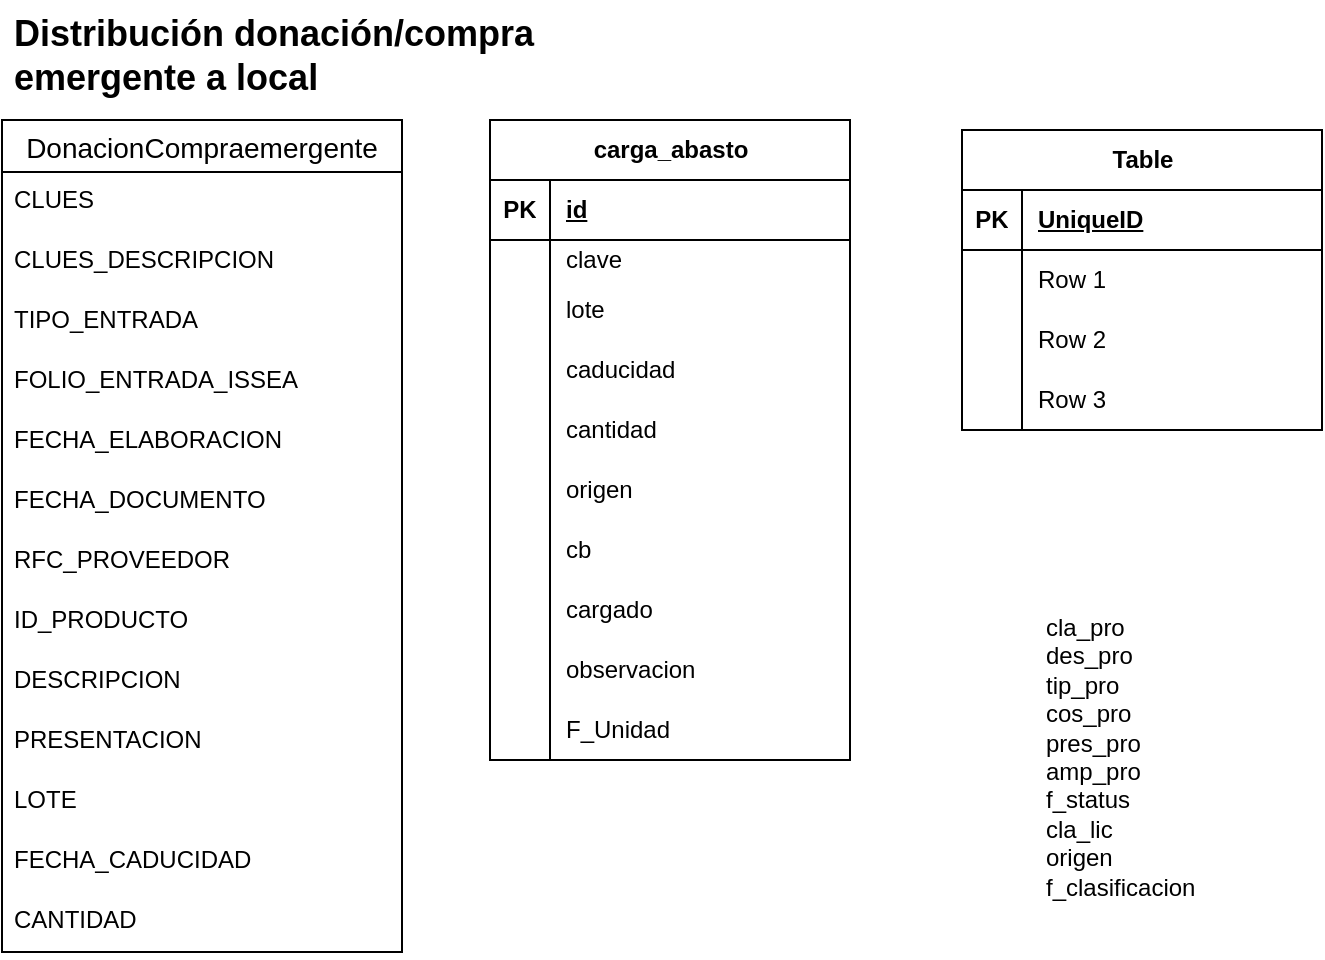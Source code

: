 <mxfile version="24.7.6">
  <diagram name="Página-1" id="EcfgQG6iKw9k4XIGhw0f">
    <mxGraphModel dx="1875" dy="1692" grid="1" gridSize="10" guides="1" tooltips="1" connect="1" arrows="1" fold="1" page="1" pageScale="1" pageWidth="827" pageHeight="1169" math="0" shadow="0">
      <root>
        <mxCell id="0" />
        <mxCell id="1" parent="0" />
        <mxCell id="ajIKfF0riaDEcR5l0MzP-1" value="carga_abasto" style="shape=table;startSize=30;container=1;collapsible=1;childLayout=tableLayout;fixedRows=1;rowLines=0;fontStyle=1;align=center;resizeLast=1;html=1;" parent="1" vertex="1">
          <mxGeometry x="234" y="30" width="180" height="320" as="geometry" />
        </mxCell>
        <mxCell id="ajIKfF0riaDEcR5l0MzP-2" value="" style="shape=tableRow;horizontal=0;startSize=0;swimlaneHead=0;swimlaneBody=0;fillColor=none;collapsible=0;dropTarget=0;points=[[0,0.5],[1,0.5]];portConstraint=eastwest;top=0;left=0;right=0;bottom=1;" parent="ajIKfF0riaDEcR5l0MzP-1" vertex="1">
          <mxGeometry y="30" width="180" height="30" as="geometry" />
        </mxCell>
        <mxCell id="ajIKfF0riaDEcR5l0MzP-3" value="PK" style="shape=partialRectangle;connectable=0;fillColor=none;top=0;left=0;bottom=0;right=0;fontStyle=1;overflow=hidden;whiteSpace=wrap;html=1;" parent="ajIKfF0riaDEcR5l0MzP-2" vertex="1">
          <mxGeometry width="30" height="30" as="geometry">
            <mxRectangle width="30" height="30" as="alternateBounds" />
          </mxGeometry>
        </mxCell>
        <mxCell id="ajIKfF0riaDEcR5l0MzP-4" value="id" style="shape=partialRectangle;connectable=0;fillColor=none;top=0;left=0;bottom=0;right=0;align=left;spacingLeft=6;fontStyle=5;overflow=hidden;whiteSpace=wrap;html=1;" parent="ajIKfF0riaDEcR5l0MzP-2" vertex="1">
          <mxGeometry x="30" width="150" height="30" as="geometry">
            <mxRectangle width="150" height="30" as="alternateBounds" />
          </mxGeometry>
        </mxCell>
        <mxCell id="ajIKfF0riaDEcR5l0MzP-5" value="" style="shape=tableRow;horizontal=0;startSize=0;swimlaneHead=0;swimlaneBody=0;fillColor=none;collapsible=0;dropTarget=0;points=[[0,0.5],[1,0.5]];portConstraint=eastwest;top=0;left=0;right=0;bottom=0;" parent="ajIKfF0riaDEcR5l0MzP-1" vertex="1">
          <mxGeometry y="60" width="180" height="20" as="geometry" />
        </mxCell>
        <mxCell id="ajIKfF0riaDEcR5l0MzP-6" value="" style="shape=partialRectangle;connectable=0;fillColor=none;top=0;left=0;bottom=0;right=0;editable=1;overflow=hidden;whiteSpace=wrap;html=1;" parent="ajIKfF0riaDEcR5l0MzP-5" vertex="1">
          <mxGeometry width="30" height="20" as="geometry">
            <mxRectangle width="30" height="20" as="alternateBounds" />
          </mxGeometry>
        </mxCell>
        <mxCell id="ajIKfF0riaDEcR5l0MzP-7" value="clave" style="shape=partialRectangle;connectable=0;fillColor=none;top=0;left=0;bottom=0;right=0;align=left;spacingLeft=6;overflow=hidden;whiteSpace=wrap;html=1;" parent="ajIKfF0riaDEcR5l0MzP-5" vertex="1">
          <mxGeometry x="30" width="150" height="20" as="geometry">
            <mxRectangle width="150" height="20" as="alternateBounds" />
          </mxGeometry>
        </mxCell>
        <mxCell id="ajIKfF0riaDEcR5l0MzP-8" value="" style="shape=tableRow;horizontal=0;startSize=0;swimlaneHead=0;swimlaneBody=0;fillColor=none;collapsible=0;dropTarget=0;points=[[0,0.5],[1,0.5]];portConstraint=eastwest;top=0;left=0;right=0;bottom=0;" parent="ajIKfF0riaDEcR5l0MzP-1" vertex="1">
          <mxGeometry y="80" width="180" height="30" as="geometry" />
        </mxCell>
        <mxCell id="ajIKfF0riaDEcR5l0MzP-9" value="" style="shape=partialRectangle;connectable=0;fillColor=none;top=0;left=0;bottom=0;right=0;editable=1;overflow=hidden;whiteSpace=wrap;html=1;" parent="ajIKfF0riaDEcR5l0MzP-8" vertex="1">
          <mxGeometry width="30" height="30" as="geometry">
            <mxRectangle width="30" height="30" as="alternateBounds" />
          </mxGeometry>
        </mxCell>
        <mxCell id="ajIKfF0riaDEcR5l0MzP-10" value="lote" style="shape=partialRectangle;connectable=0;fillColor=none;top=0;left=0;bottom=0;right=0;align=left;spacingLeft=6;overflow=hidden;whiteSpace=wrap;html=1;" parent="ajIKfF0riaDEcR5l0MzP-8" vertex="1">
          <mxGeometry x="30" width="150" height="30" as="geometry">
            <mxRectangle width="150" height="30" as="alternateBounds" />
          </mxGeometry>
        </mxCell>
        <mxCell id="ajIKfF0riaDEcR5l0MzP-11" value="" style="shape=tableRow;horizontal=0;startSize=0;swimlaneHead=0;swimlaneBody=0;fillColor=none;collapsible=0;dropTarget=0;points=[[0,0.5],[1,0.5]];portConstraint=eastwest;top=0;left=0;right=0;bottom=0;" parent="ajIKfF0riaDEcR5l0MzP-1" vertex="1">
          <mxGeometry y="110" width="180" height="30" as="geometry" />
        </mxCell>
        <mxCell id="ajIKfF0riaDEcR5l0MzP-12" value="" style="shape=partialRectangle;connectable=0;fillColor=none;top=0;left=0;bottom=0;right=0;editable=1;overflow=hidden;whiteSpace=wrap;html=1;" parent="ajIKfF0riaDEcR5l0MzP-11" vertex="1">
          <mxGeometry width="30" height="30" as="geometry">
            <mxRectangle width="30" height="30" as="alternateBounds" />
          </mxGeometry>
        </mxCell>
        <mxCell id="ajIKfF0riaDEcR5l0MzP-13" value="caducidad" style="shape=partialRectangle;connectable=0;fillColor=none;top=0;left=0;bottom=0;right=0;align=left;spacingLeft=6;overflow=hidden;whiteSpace=wrap;html=1;" parent="ajIKfF0riaDEcR5l0MzP-11" vertex="1">
          <mxGeometry x="30" width="150" height="30" as="geometry">
            <mxRectangle width="150" height="30" as="alternateBounds" />
          </mxGeometry>
        </mxCell>
        <mxCell id="ajIKfF0riaDEcR5l0MzP-63" value="" style="shape=tableRow;horizontal=0;startSize=0;swimlaneHead=0;swimlaneBody=0;fillColor=none;collapsible=0;dropTarget=0;points=[[0,0.5],[1,0.5]];portConstraint=eastwest;top=0;left=0;right=0;bottom=0;" parent="ajIKfF0riaDEcR5l0MzP-1" vertex="1">
          <mxGeometry y="140" width="180" height="30" as="geometry" />
        </mxCell>
        <mxCell id="ajIKfF0riaDEcR5l0MzP-64" value="" style="shape=partialRectangle;connectable=0;fillColor=none;top=0;left=0;bottom=0;right=0;editable=1;overflow=hidden;whiteSpace=wrap;html=1;" parent="ajIKfF0riaDEcR5l0MzP-63" vertex="1">
          <mxGeometry width="30" height="30" as="geometry">
            <mxRectangle width="30" height="30" as="alternateBounds" />
          </mxGeometry>
        </mxCell>
        <mxCell id="ajIKfF0riaDEcR5l0MzP-65" value="cantidad" style="shape=partialRectangle;connectable=0;fillColor=none;top=0;left=0;bottom=0;right=0;align=left;spacingLeft=6;overflow=hidden;whiteSpace=wrap;html=1;" parent="ajIKfF0riaDEcR5l0MzP-63" vertex="1">
          <mxGeometry x="30" width="150" height="30" as="geometry">
            <mxRectangle width="150" height="30" as="alternateBounds" />
          </mxGeometry>
        </mxCell>
        <mxCell id="ajIKfF0riaDEcR5l0MzP-66" value="" style="shape=tableRow;horizontal=0;startSize=0;swimlaneHead=0;swimlaneBody=0;fillColor=none;collapsible=0;dropTarget=0;points=[[0,0.5],[1,0.5]];portConstraint=eastwest;top=0;left=0;right=0;bottom=0;" parent="ajIKfF0riaDEcR5l0MzP-1" vertex="1">
          <mxGeometry y="170" width="180" height="30" as="geometry" />
        </mxCell>
        <mxCell id="ajIKfF0riaDEcR5l0MzP-67" value="" style="shape=partialRectangle;connectable=0;fillColor=none;top=0;left=0;bottom=0;right=0;editable=1;overflow=hidden;whiteSpace=wrap;html=1;" parent="ajIKfF0riaDEcR5l0MzP-66" vertex="1">
          <mxGeometry width="30" height="30" as="geometry">
            <mxRectangle width="30" height="30" as="alternateBounds" />
          </mxGeometry>
        </mxCell>
        <mxCell id="ajIKfF0riaDEcR5l0MzP-68" value="origen" style="shape=partialRectangle;connectable=0;fillColor=none;top=0;left=0;bottom=0;right=0;align=left;spacingLeft=6;overflow=hidden;whiteSpace=wrap;html=1;" parent="ajIKfF0riaDEcR5l0MzP-66" vertex="1">
          <mxGeometry x="30" width="150" height="30" as="geometry">
            <mxRectangle width="150" height="30" as="alternateBounds" />
          </mxGeometry>
        </mxCell>
        <mxCell id="ajIKfF0riaDEcR5l0MzP-69" value="" style="shape=tableRow;horizontal=0;startSize=0;swimlaneHead=0;swimlaneBody=0;fillColor=none;collapsible=0;dropTarget=0;points=[[0,0.5],[1,0.5]];portConstraint=eastwest;top=0;left=0;right=0;bottom=0;" parent="ajIKfF0riaDEcR5l0MzP-1" vertex="1">
          <mxGeometry y="200" width="180" height="30" as="geometry" />
        </mxCell>
        <mxCell id="ajIKfF0riaDEcR5l0MzP-70" value="" style="shape=partialRectangle;connectable=0;fillColor=none;top=0;left=0;bottom=0;right=0;editable=1;overflow=hidden;whiteSpace=wrap;html=1;" parent="ajIKfF0riaDEcR5l0MzP-69" vertex="1">
          <mxGeometry width="30" height="30" as="geometry">
            <mxRectangle width="30" height="30" as="alternateBounds" />
          </mxGeometry>
        </mxCell>
        <mxCell id="ajIKfF0riaDEcR5l0MzP-71" value="cb" style="shape=partialRectangle;connectable=0;fillColor=none;top=0;left=0;bottom=0;right=0;align=left;spacingLeft=6;overflow=hidden;whiteSpace=wrap;html=1;" parent="ajIKfF0riaDEcR5l0MzP-69" vertex="1">
          <mxGeometry x="30" width="150" height="30" as="geometry">
            <mxRectangle width="150" height="30" as="alternateBounds" />
          </mxGeometry>
        </mxCell>
        <mxCell id="ajIKfF0riaDEcR5l0MzP-72" value="" style="shape=tableRow;horizontal=0;startSize=0;swimlaneHead=0;swimlaneBody=0;fillColor=none;collapsible=0;dropTarget=0;points=[[0,0.5],[1,0.5]];portConstraint=eastwest;top=0;left=0;right=0;bottom=0;" parent="ajIKfF0riaDEcR5l0MzP-1" vertex="1">
          <mxGeometry y="230" width="180" height="30" as="geometry" />
        </mxCell>
        <mxCell id="ajIKfF0riaDEcR5l0MzP-73" value="" style="shape=partialRectangle;connectable=0;fillColor=none;top=0;left=0;bottom=0;right=0;editable=1;overflow=hidden;whiteSpace=wrap;html=1;" parent="ajIKfF0riaDEcR5l0MzP-72" vertex="1">
          <mxGeometry width="30" height="30" as="geometry">
            <mxRectangle width="30" height="30" as="alternateBounds" />
          </mxGeometry>
        </mxCell>
        <mxCell id="ajIKfF0riaDEcR5l0MzP-74" value="cargado" style="shape=partialRectangle;connectable=0;fillColor=none;top=0;left=0;bottom=0;right=0;align=left;spacingLeft=6;overflow=hidden;whiteSpace=wrap;html=1;" parent="ajIKfF0riaDEcR5l0MzP-72" vertex="1">
          <mxGeometry x="30" width="150" height="30" as="geometry">
            <mxRectangle width="150" height="30" as="alternateBounds" />
          </mxGeometry>
        </mxCell>
        <mxCell id="ajIKfF0riaDEcR5l0MzP-75" value="" style="shape=tableRow;horizontal=0;startSize=0;swimlaneHead=0;swimlaneBody=0;fillColor=none;collapsible=0;dropTarget=0;points=[[0,0.5],[1,0.5]];portConstraint=eastwest;top=0;left=0;right=0;bottom=0;" parent="ajIKfF0riaDEcR5l0MzP-1" vertex="1">
          <mxGeometry y="260" width="180" height="30" as="geometry" />
        </mxCell>
        <mxCell id="ajIKfF0riaDEcR5l0MzP-76" value="" style="shape=partialRectangle;connectable=0;fillColor=none;top=0;left=0;bottom=0;right=0;editable=1;overflow=hidden;whiteSpace=wrap;html=1;" parent="ajIKfF0riaDEcR5l0MzP-75" vertex="1">
          <mxGeometry width="30" height="30" as="geometry">
            <mxRectangle width="30" height="30" as="alternateBounds" />
          </mxGeometry>
        </mxCell>
        <mxCell id="ajIKfF0riaDEcR5l0MzP-77" value="observacion" style="shape=partialRectangle;connectable=0;fillColor=none;top=0;left=0;bottom=0;right=0;align=left;spacingLeft=6;overflow=hidden;whiteSpace=wrap;html=1;" parent="ajIKfF0riaDEcR5l0MzP-75" vertex="1">
          <mxGeometry x="30" width="150" height="30" as="geometry">
            <mxRectangle width="150" height="30" as="alternateBounds" />
          </mxGeometry>
        </mxCell>
        <mxCell id="ajIKfF0riaDEcR5l0MzP-78" value="" style="shape=tableRow;horizontal=0;startSize=0;swimlaneHead=0;swimlaneBody=0;fillColor=none;collapsible=0;dropTarget=0;points=[[0,0.5],[1,0.5]];portConstraint=eastwest;top=0;left=0;right=0;bottom=0;" parent="ajIKfF0riaDEcR5l0MzP-1" vertex="1">
          <mxGeometry y="290" width="180" height="30" as="geometry" />
        </mxCell>
        <mxCell id="ajIKfF0riaDEcR5l0MzP-79" value="" style="shape=partialRectangle;connectable=0;fillColor=none;top=0;left=0;bottom=0;right=0;editable=1;overflow=hidden;whiteSpace=wrap;html=1;" parent="ajIKfF0riaDEcR5l0MzP-78" vertex="1">
          <mxGeometry width="30" height="30" as="geometry">
            <mxRectangle width="30" height="30" as="alternateBounds" />
          </mxGeometry>
        </mxCell>
        <mxCell id="ajIKfF0riaDEcR5l0MzP-80" value="F_Unidad" style="shape=partialRectangle;connectable=0;fillColor=none;top=0;left=0;bottom=0;right=0;align=left;spacingLeft=6;overflow=hidden;whiteSpace=wrap;html=1;" parent="ajIKfF0riaDEcR5l0MzP-78" vertex="1">
          <mxGeometry x="30" width="150" height="30" as="geometry">
            <mxRectangle width="150" height="30" as="alternateBounds" />
          </mxGeometry>
        </mxCell>
        <mxCell id="ajIKfF0riaDEcR5l0MzP-17" value="DonacionCompraemergente" style="swimlane;fontStyle=0;childLayout=stackLayout;horizontal=1;startSize=26;horizontalStack=0;resizeParent=1;resizeParentMax=0;resizeLast=0;collapsible=1;marginBottom=0;align=center;fontSize=14;" parent="1" vertex="1">
          <mxGeometry x="-10" y="30" width="200" height="416" as="geometry" />
        </mxCell>
        <mxCell id="ajIKfF0riaDEcR5l0MzP-18" value="CLUES" style="text;strokeColor=none;fillColor=none;spacingLeft=4;spacingRight=4;overflow=hidden;rotatable=0;points=[[0,0.5],[1,0.5]];portConstraint=eastwest;fontSize=12;whiteSpace=wrap;html=1;" parent="ajIKfF0riaDEcR5l0MzP-17" vertex="1">
          <mxGeometry y="26" width="200" height="30" as="geometry" />
        </mxCell>
        <mxCell id="ajIKfF0riaDEcR5l0MzP-19" value="CLUES_DESCRIPCION" style="text;strokeColor=none;fillColor=none;spacingLeft=4;spacingRight=4;overflow=hidden;rotatable=0;points=[[0,0.5],[1,0.5]];portConstraint=eastwest;fontSize=12;whiteSpace=wrap;html=1;" parent="ajIKfF0riaDEcR5l0MzP-17" vertex="1">
          <mxGeometry y="56" width="200" height="30" as="geometry" />
        </mxCell>
        <mxCell id="ajIKfF0riaDEcR5l0MzP-20" value="TIPO_ENTRADA" style="text;strokeColor=none;fillColor=none;spacingLeft=4;spacingRight=4;overflow=hidden;rotatable=0;points=[[0,0.5],[1,0.5]];portConstraint=eastwest;fontSize=12;whiteSpace=wrap;html=1;" parent="ajIKfF0riaDEcR5l0MzP-17" vertex="1">
          <mxGeometry y="86" width="200" height="30" as="geometry" />
        </mxCell>
        <mxCell id="ajIKfF0riaDEcR5l0MzP-21" value="FOLIO_ENTRADA_ISSEA" style="text;strokeColor=none;fillColor=none;spacingLeft=4;spacingRight=4;overflow=hidden;rotatable=0;points=[[0,0.5],[1,0.5]];portConstraint=eastwest;fontSize=12;whiteSpace=wrap;html=1;" parent="ajIKfF0riaDEcR5l0MzP-17" vertex="1">
          <mxGeometry y="116" width="200" height="30" as="geometry" />
        </mxCell>
        <mxCell id="ajIKfF0riaDEcR5l0MzP-22" value="FECHA_ELABORACION" style="text;strokeColor=none;fillColor=none;spacingLeft=4;spacingRight=4;overflow=hidden;rotatable=0;points=[[0,0.5],[1,0.5]];portConstraint=eastwest;fontSize=12;whiteSpace=wrap;html=1;" parent="ajIKfF0riaDEcR5l0MzP-17" vertex="1">
          <mxGeometry y="146" width="200" height="30" as="geometry" />
        </mxCell>
        <mxCell id="ajIKfF0riaDEcR5l0MzP-23" value="FECHA_DOCUMENTO" style="text;strokeColor=none;fillColor=none;spacingLeft=4;spacingRight=4;overflow=hidden;rotatable=0;points=[[0,0.5],[1,0.5]];portConstraint=eastwest;fontSize=12;whiteSpace=wrap;html=1;" parent="ajIKfF0riaDEcR5l0MzP-17" vertex="1">
          <mxGeometry y="176" width="200" height="30" as="geometry" />
        </mxCell>
        <mxCell id="ajIKfF0riaDEcR5l0MzP-24" value="RFC_PROVEEDOR" style="text;strokeColor=none;fillColor=none;spacingLeft=4;spacingRight=4;overflow=hidden;rotatable=0;points=[[0,0.5],[1,0.5]];portConstraint=eastwest;fontSize=12;whiteSpace=wrap;html=1;" parent="ajIKfF0riaDEcR5l0MzP-17" vertex="1">
          <mxGeometry y="206" width="200" height="30" as="geometry" />
        </mxCell>
        <mxCell id="ajIKfF0riaDEcR5l0MzP-25" value="ID_PRODUCTO" style="text;strokeColor=none;fillColor=none;spacingLeft=4;spacingRight=4;overflow=hidden;rotatable=0;points=[[0,0.5],[1,0.5]];portConstraint=eastwest;fontSize=12;whiteSpace=wrap;html=1;" parent="ajIKfF0riaDEcR5l0MzP-17" vertex="1">
          <mxGeometry y="236" width="200" height="30" as="geometry" />
        </mxCell>
        <mxCell id="ajIKfF0riaDEcR5l0MzP-27" value="DESCRIPCION" style="text;strokeColor=none;fillColor=none;spacingLeft=4;spacingRight=4;overflow=hidden;rotatable=0;points=[[0,0.5],[1,0.5]];portConstraint=eastwest;fontSize=12;whiteSpace=wrap;html=1;" parent="ajIKfF0riaDEcR5l0MzP-17" vertex="1">
          <mxGeometry y="266" width="200" height="30" as="geometry" />
        </mxCell>
        <mxCell id="ajIKfF0riaDEcR5l0MzP-28" value="PRESENTACION" style="text;strokeColor=none;fillColor=none;spacingLeft=4;spacingRight=4;overflow=hidden;rotatable=0;points=[[0,0.5],[1,0.5]];portConstraint=eastwest;fontSize=12;whiteSpace=wrap;html=1;" parent="ajIKfF0riaDEcR5l0MzP-17" vertex="1">
          <mxGeometry y="296" width="200" height="30" as="geometry" />
        </mxCell>
        <mxCell id="ajIKfF0riaDEcR5l0MzP-29" value="LOTE" style="text;strokeColor=none;fillColor=none;spacingLeft=4;spacingRight=4;overflow=hidden;rotatable=0;points=[[0,0.5],[1,0.5]];portConstraint=eastwest;fontSize=12;whiteSpace=wrap;html=1;" parent="ajIKfF0riaDEcR5l0MzP-17" vertex="1">
          <mxGeometry y="326" width="200" height="30" as="geometry" />
        </mxCell>
        <mxCell id="ajIKfF0riaDEcR5l0MzP-30" value="FECHA_CADUCIDAD" style="text;strokeColor=none;fillColor=none;spacingLeft=4;spacingRight=4;overflow=hidden;rotatable=0;points=[[0,0.5],[1,0.5]];portConstraint=eastwest;fontSize=12;whiteSpace=wrap;html=1;" parent="ajIKfF0riaDEcR5l0MzP-17" vertex="1">
          <mxGeometry y="356" width="200" height="30" as="geometry" />
        </mxCell>
        <mxCell id="ajIKfF0riaDEcR5l0MzP-31" value="CANTIDAD" style="text;strokeColor=none;fillColor=none;spacingLeft=4;spacingRight=4;overflow=hidden;rotatable=0;points=[[0,0.5],[1,0.5]];portConstraint=eastwest;fontSize=12;whiteSpace=wrap;html=1;" parent="ajIKfF0riaDEcR5l0MzP-17" vertex="1">
          <mxGeometry y="386" width="200" height="30" as="geometry" />
        </mxCell>
        <mxCell id="ajIKfF0riaDEcR5l0MzP-34" value="&lt;font style=&quot;font-size: 18px;&quot;&gt;&lt;b&gt;Distribución donación/compra emergente a local&lt;/b&gt;&lt;/font&gt;" style="text;strokeColor=none;fillColor=none;spacingLeft=4;spacingRight=4;overflow=hidden;rotatable=0;points=[[0,0.5],[1,0.5]];portConstraint=eastwest;fontSize=12;whiteSpace=wrap;html=1;" parent="1" vertex="1">
          <mxGeometry x="-10" y="-30" width="300" height="50" as="geometry" />
        </mxCell>
        <mxCell id="kTxWqpVOy5TXuhv40tJz-2" value="cla_pro&#xa;des_pro&#xa;tip_pro&#xa;cos_pro&#xa;pres_pro&#xa;amp_pro&#xa;f_status&#xa;cla_lic&#xa;origen&#xa;f_clasificacion" style="text;whiteSpace=wrap;" vertex="1" parent="1">
          <mxGeometry x="510" y="270" width="110" height="170" as="geometry" />
        </mxCell>
        <mxCell id="kTxWqpVOy5TXuhv40tJz-3" value="Table" style="shape=table;startSize=30;container=1;collapsible=1;childLayout=tableLayout;fixedRows=1;rowLines=0;fontStyle=1;align=center;resizeLast=1;html=1;" vertex="1" parent="1">
          <mxGeometry x="470" y="35" width="180" height="150" as="geometry" />
        </mxCell>
        <mxCell id="kTxWqpVOy5TXuhv40tJz-4" value="" style="shape=tableRow;horizontal=0;startSize=0;swimlaneHead=0;swimlaneBody=0;fillColor=none;collapsible=0;dropTarget=0;points=[[0,0.5],[1,0.5]];portConstraint=eastwest;top=0;left=0;right=0;bottom=1;" vertex="1" parent="kTxWqpVOy5TXuhv40tJz-3">
          <mxGeometry y="30" width="180" height="30" as="geometry" />
        </mxCell>
        <mxCell id="kTxWqpVOy5TXuhv40tJz-5" value="PK" style="shape=partialRectangle;connectable=0;fillColor=none;top=0;left=0;bottom=0;right=0;fontStyle=1;overflow=hidden;whiteSpace=wrap;html=1;" vertex="1" parent="kTxWqpVOy5TXuhv40tJz-4">
          <mxGeometry width="30" height="30" as="geometry">
            <mxRectangle width="30" height="30" as="alternateBounds" />
          </mxGeometry>
        </mxCell>
        <mxCell id="kTxWqpVOy5TXuhv40tJz-6" value="UniqueID" style="shape=partialRectangle;connectable=0;fillColor=none;top=0;left=0;bottom=0;right=0;align=left;spacingLeft=6;fontStyle=5;overflow=hidden;whiteSpace=wrap;html=1;" vertex="1" parent="kTxWqpVOy5TXuhv40tJz-4">
          <mxGeometry x="30" width="150" height="30" as="geometry">
            <mxRectangle width="150" height="30" as="alternateBounds" />
          </mxGeometry>
        </mxCell>
        <mxCell id="kTxWqpVOy5TXuhv40tJz-7" value="" style="shape=tableRow;horizontal=0;startSize=0;swimlaneHead=0;swimlaneBody=0;fillColor=none;collapsible=0;dropTarget=0;points=[[0,0.5],[1,0.5]];portConstraint=eastwest;top=0;left=0;right=0;bottom=0;" vertex="1" parent="kTxWqpVOy5TXuhv40tJz-3">
          <mxGeometry y="60" width="180" height="30" as="geometry" />
        </mxCell>
        <mxCell id="kTxWqpVOy5TXuhv40tJz-8" value="" style="shape=partialRectangle;connectable=0;fillColor=none;top=0;left=0;bottom=0;right=0;editable=1;overflow=hidden;whiteSpace=wrap;html=1;" vertex="1" parent="kTxWqpVOy5TXuhv40tJz-7">
          <mxGeometry width="30" height="30" as="geometry">
            <mxRectangle width="30" height="30" as="alternateBounds" />
          </mxGeometry>
        </mxCell>
        <mxCell id="kTxWqpVOy5TXuhv40tJz-9" value="Row 1" style="shape=partialRectangle;connectable=0;fillColor=none;top=0;left=0;bottom=0;right=0;align=left;spacingLeft=6;overflow=hidden;whiteSpace=wrap;html=1;" vertex="1" parent="kTxWqpVOy5TXuhv40tJz-7">
          <mxGeometry x="30" width="150" height="30" as="geometry">
            <mxRectangle width="150" height="30" as="alternateBounds" />
          </mxGeometry>
        </mxCell>
        <mxCell id="kTxWqpVOy5TXuhv40tJz-10" value="" style="shape=tableRow;horizontal=0;startSize=0;swimlaneHead=0;swimlaneBody=0;fillColor=none;collapsible=0;dropTarget=0;points=[[0,0.5],[1,0.5]];portConstraint=eastwest;top=0;left=0;right=0;bottom=0;" vertex="1" parent="kTxWqpVOy5TXuhv40tJz-3">
          <mxGeometry y="90" width="180" height="30" as="geometry" />
        </mxCell>
        <mxCell id="kTxWqpVOy5TXuhv40tJz-11" value="" style="shape=partialRectangle;connectable=0;fillColor=none;top=0;left=0;bottom=0;right=0;editable=1;overflow=hidden;whiteSpace=wrap;html=1;" vertex="1" parent="kTxWqpVOy5TXuhv40tJz-10">
          <mxGeometry width="30" height="30" as="geometry">
            <mxRectangle width="30" height="30" as="alternateBounds" />
          </mxGeometry>
        </mxCell>
        <mxCell id="kTxWqpVOy5TXuhv40tJz-12" value="Row 2" style="shape=partialRectangle;connectable=0;fillColor=none;top=0;left=0;bottom=0;right=0;align=left;spacingLeft=6;overflow=hidden;whiteSpace=wrap;html=1;" vertex="1" parent="kTxWqpVOy5TXuhv40tJz-10">
          <mxGeometry x="30" width="150" height="30" as="geometry">
            <mxRectangle width="150" height="30" as="alternateBounds" />
          </mxGeometry>
        </mxCell>
        <mxCell id="kTxWqpVOy5TXuhv40tJz-13" value="" style="shape=tableRow;horizontal=0;startSize=0;swimlaneHead=0;swimlaneBody=0;fillColor=none;collapsible=0;dropTarget=0;points=[[0,0.5],[1,0.5]];portConstraint=eastwest;top=0;left=0;right=0;bottom=0;" vertex="1" parent="kTxWqpVOy5TXuhv40tJz-3">
          <mxGeometry y="120" width="180" height="30" as="geometry" />
        </mxCell>
        <mxCell id="kTxWqpVOy5TXuhv40tJz-14" value="" style="shape=partialRectangle;connectable=0;fillColor=none;top=0;left=0;bottom=0;right=0;editable=1;overflow=hidden;whiteSpace=wrap;html=1;" vertex="1" parent="kTxWqpVOy5TXuhv40tJz-13">
          <mxGeometry width="30" height="30" as="geometry">
            <mxRectangle width="30" height="30" as="alternateBounds" />
          </mxGeometry>
        </mxCell>
        <mxCell id="kTxWqpVOy5TXuhv40tJz-15" value="Row 3" style="shape=partialRectangle;connectable=0;fillColor=none;top=0;left=0;bottom=0;right=0;align=left;spacingLeft=6;overflow=hidden;whiteSpace=wrap;html=1;" vertex="1" parent="kTxWqpVOy5TXuhv40tJz-13">
          <mxGeometry x="30" width="150" height="30" as="geometry">
            <mxRectangle width="150" height="30" as="alternateBounds" />
          </mxGeometry>
        </mxCell>
      </root>
    </mxGraphModel>
  </diagram>
</mxfile>

